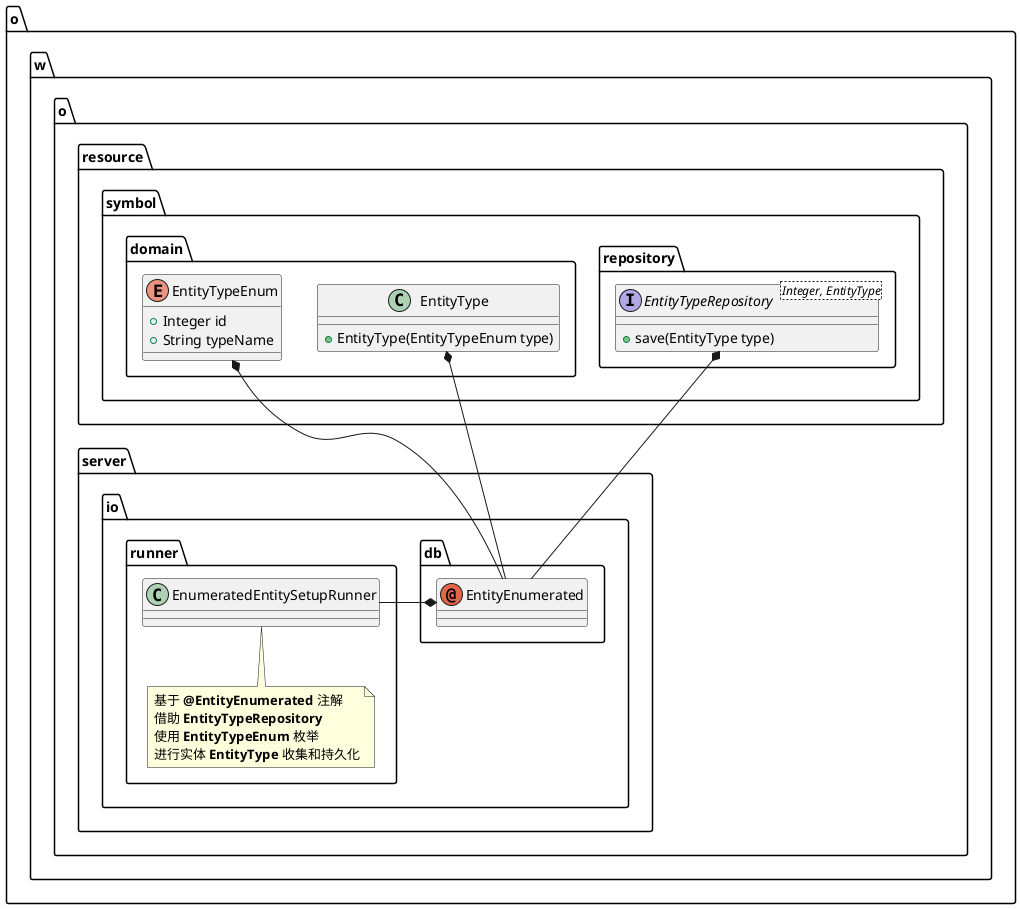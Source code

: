 @startuml



package o.w.o.server.io.db {
    annotation EntityEnumerated {}
}

package o.w.o.resource.symbol {
    package repository {
      interface EntityTypeRepository<Integer, EntityType> {
        + save(EntityType type)
      }
    }

    package domain {
      class EntityType {
        + EntityType(EntityTypeEnum type)
      }
      enum EntityTypeEnum {
        + Integer id
        + String typeName
      }
    }
}

EntityType *-- EntityEnumerated
EntityTypeRepository *-- EntityEnumerated
EntityTypeEnum *-- EntityEnumerated

package o.w.o.server.io.runner {
    class EnumeratedEntitySetupRunner {}
    note bottom of EnumeratedEntitySetupRunner
      基于 <b>@EntityEnumerated</b> 注解
      借助 <b>EntityTypeRepository</b>
      使用 <b>EntityTypeEnum</b> 枚举
      进行实体 <b>EntityType</b> 收集和持久化
    end note
}
EnumeratedEntitySetupRunner -right--* EntityEnumerated
@enduml